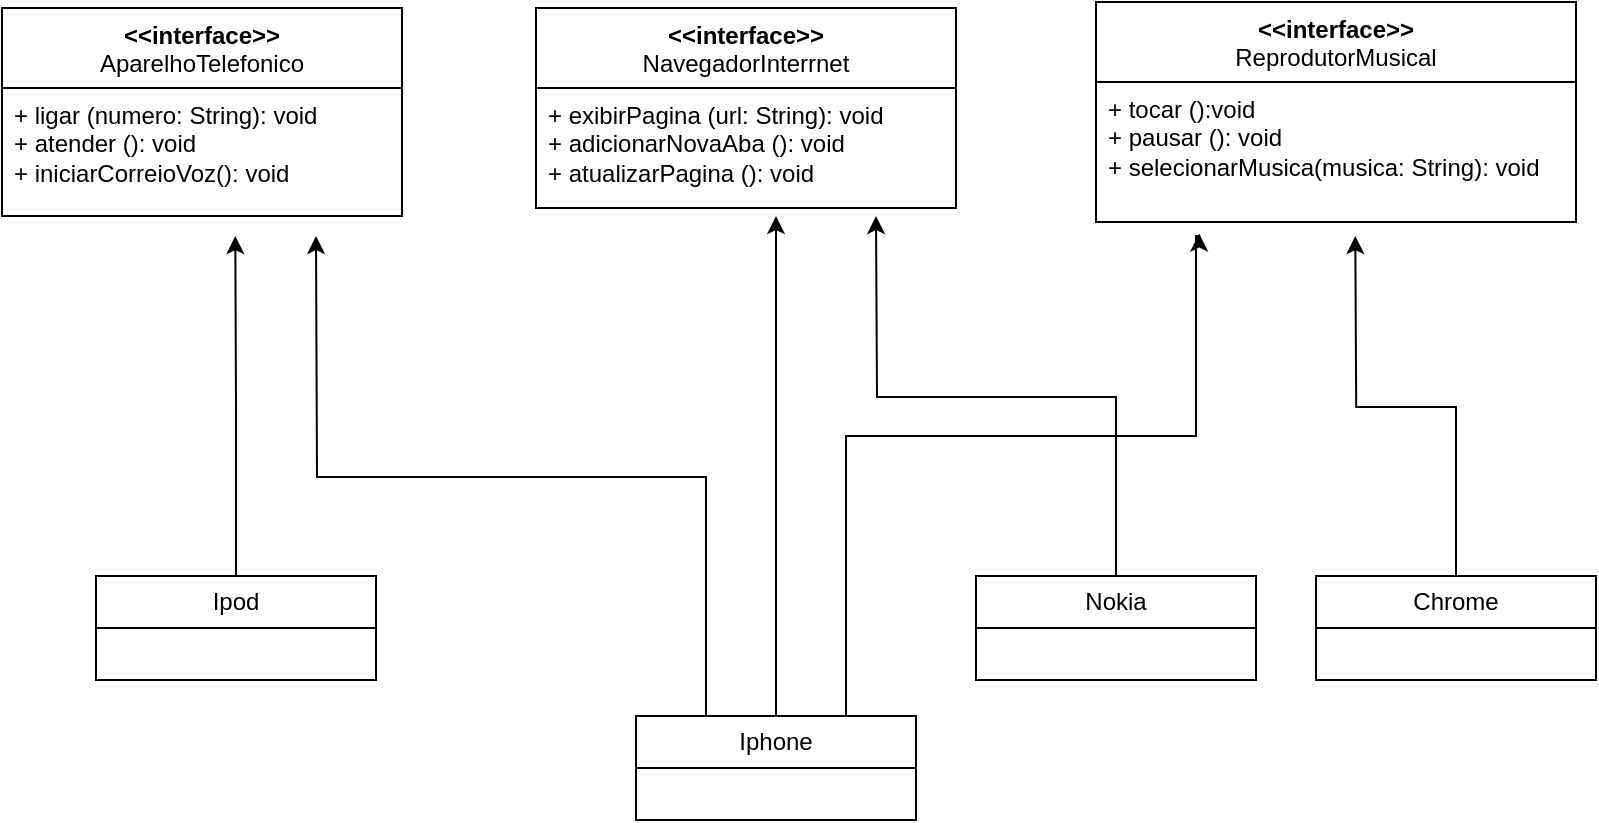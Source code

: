 <mxfile version="24.7.1" type="github">
  <diagram id="C5RBs43oDa-KdzZeNtuy" name="Page-1">
    <mxGraphModel dx="1518" dy="614" grid="1" gridSize="10" guides="1" tooltips="1" connect="1" arrows="1" fold="1" page="1" pageScale="1" pageWidth="827" pageHeight="1169" math="0" shadow="0">
      <root>
        <mxCell id="WIyWlLk6GJQsqaUBKTNV-0" />
        <mxCell id="WIyWlLk6GJQsqaUBKTNV-1" parent="WIyWlLk6GJQsqaUBKTNV-0" />
        <mxCell id="pdAf4XXUezwkvFrkvtL9-1" value="&lt;div style=&quot;&quot;&gt;&lt;span style=&quot;background-color: initial;&quot;&gt;&amp;lt;&amp;lt;interface&amp;gt;&amp;gt;&lt;/span&gt;&lt;/div&gt;&lt;div style=&quot;&quot;&gt;&lt;span style=&quot;font-weight: 400;&quot;&gt;AparelhoTelefonico&lt;/span&gt;&lt;/div&gt;" style="swimlane;fontStyle=1;align=center;verticalAlign=top;childLayout=stackLayout;horizontal=1;startSize=40;horizontalStack=0;resizeParent=1;resizeParentMax=0;resizeLast=0;collapsible=1;marginBottom=0;whiteSpace=wrap;html=1;" vertex="1" parent="WIyWlLk6GJQsqaUBKTNV-1">
          <mxGeometry x="3" y="156" width="200" height="104" as="geometry">
            <mxRectangle x="290" y="140" width="110" height="40" as="alternateBounds" />
          </mxGeometry>
        </mxCell>
        <mxCell id="pdAf4XXUezwkvFrkvtL9-2" value="+ ligar (numero: String): void&lt;div&gt;+ atender (): void&lt;br&gt;+ iniciarCorreioVoz(): void&lt;/div&gt;" style="text;strokeColor=none;fillColor=none;align=left;verticalAlign=top;spacingLeft=4;spacingRight=4;overflow=hidden;rotatable=0;points=[[0,0.5],[1,0.5]];portConstraint=eastwest;whiteSpace=wrap;html=1;" vertex="1" parent="pdAf4XXUezwkvFrkvtL9-1">
          <mxGeometry y="40" width="200" height="64" as="geometry" />
        </mxCell>
        <mxCell id="pdAf4XXUezwkvFrkvtL9-5" value="&amp;lt;&amp;lt;interface&amp;gt;&amp;gt;&lt;br&gt;&lt;span style=&quot;font-weight: 400;&quot;&gt;ReprodutorMusical&lt;/span&gt;" style="swimlane;fontStyle=1;align=center;verticalAlign=top;childLayout=stackLayout;horizontal=1;startSize=40;horizontalStack=0;resizeParent=1;resizeParentMax=0;resizeLast=0;collapsible=1;marginBottom=0;whiteSpace=wrap;html=1;" vertex="1" parent="WIyWlLk6GJQsqaUBKTNV-1">
          <mxGeometry x="550" y="153" width="240" height="110" as="geometry" />
        </mxCell>
        <mxCell id="pdAf4XXUezwkvFrkvtL9-6" value="+ tocar ():void&lt;br&gt;+ pausar (): void&lt;br&gt;+ selecionarMusica(musica: String): void" style="text;strokeColor=none;fillColor=none;align=left;verticalAlign=top;spacingLeft=4;spacingRight=4;overflow=hidden;rotatable=0;points=[[0,0.5],[1,0.5]];portConstraint=eastwest;whiteSpace=wrap;html=1;" vertex="1" parent="pdAf4XXUezwkvFrkvtL9-5">
          <mxGeometry y="40" width="240" height="70" as="geometry" />
        </mxCell>
        <mxCell id="pdAf4XXUezwkvFrkvtL9-10" value="&amp;lt;&amp;lt;interface&amp;gt;&amp;gt;&lt;br&gt;&lt;span style=&quot;font-weight: normal;&quot;&gt;NavegadorInterrnet&lt;/span&gt;" style="swimlane;fontStyle=1;align=center;verticalAlign=top;childLayout=stackLayout;horizontal=1;startSize=40;horizontalStack=0;resizeParent=1;resizeParentMax=0;resizeLast=0;collapsible=1;marginBottom=0;whiteSpace=wrap;html=1;" vertex="1" parent="WIyWlLk6GJQsqaUBKTNV-1">
          <mxGeometry x="270" y="156" width="210" height="100" as="geometry" />
        </mxCell>
        <mxCell id="pdAf4XXUezwkvFrkvtL9-11" value="+ exibirPagina (url: String): void&lt;br&gt;+ adicionarNovaAba (): void&lt;br&gt;+ atualizarPagina (): void" style="text;strokeColor=none;fillColor=none;align=left;verticalAlign=top;spacingLeft=4;spacingRight=4;overflow=hidden;rotatable=0;points=[[0,0.5],[1,0.5]];portConstraint=eastwest;whiteSpace=wrap;html=1;" vertex="1" parent="pdAf4XXUezwkvFrkvtL9-10">
          <mxGeometry y="40" width="210" height="60" as="geometry" />
        </mxCell>
        <mxCell id="pdAf4XXUezwkvFrkvtL9-21" style="edgeStyle=orthogonalEdgeStyle;rounded=0;orthogonalLoop=1;jettySize=auto;html=1;exitX=0.5;exitY=0;exitDx=0;exitDy=0;" edge="1" parent="WIyWlLk6GJQsqaUBKTNV-1" source="pdAf4XXUezwkvFrkvtL9-14">
          <mxGeometry relative="1" as="geometry">
            <mxPoint x="390" y="260" as="targetPoint" />
          </mxGeometry>
        </mxCell>
        <mxCell id="pdAf4XXUezwkvFrkvtL9-26" style="edgeStyle=orthogonalEdgeStyle;rounded=0;orthogonalLoop=1;jettySize=auto;html=1;exitX=0.25;exitY=0;exitDx=0;exitDy=0;" edge="1" parent="WIyWlLk6GJQsqaUBKTNV-1" source="pdAf4XXUezwkvFrkvtL9-14">
          <mxGeometry relative="1" as="geometry">
            <mxPoint x="160" y="270" as="targetPoint" />
          </mxGeometry>
        </mxCell>
        <mxCell id="pdAf4XXUezwkvFrkvtL9-14" value="Iphone" style="swimlane;fontStyle=0;childLayout=stackLayout;horizontal=1;startSize=26;fillColor=none;horizontalStack=0;resizeParent=1;resizeParentMax=0;resizeLast=0;collapsible=1;marginBottom=0;whiteSpace=wrap;html=1;" vertex="1" parent="WIyWlLk6GJQsqaUBKTNV-1">
          <mxGeometry x="320" y="510" width="140" height="52" as="geometry" />
        </mxCell>
        <mxCell id="pdAf4XXUezwkvFrkvtL9-23" style="edgeStyle=orthogonalEdgeStyle;rounded=0;orthogonalLoop=1;jettySize=auto;html=1;exitX=0.5;exitY=0;exitDx=0;exitDy=0;" edge="1" parent="WIyWlLk6GJQsqaUBKTNV-1" source="pdAf4XXUezwkvFrkvtL9-18">
          <mxGeometry relative="1" as="geometry">
            <mxPoint x="679.647" y="270" as="targetPoint" />
          </mxGeometry>
        </mxCell>
        <mxCell id="pdAf4XXUezwkvFrkvtL9-18" value="Chrome" style="swimlane;fontStyle=0;childLayout=stackLayout;horizontal=1;startSize=26;fillColor=none;horizontalStack=0;resizeParent=1;resizeParentMax=0;resizeLast=0;collapsible=1;marginBottom=0;whiteSpace=wrap;html=1;" vertex="1" parent="WIyWlLk6GJQsqaUBKTNV-1">
          <mxGeometry x="660" y="440" width="140" height="52" as="geometry" />
        </mxCell>
        <mxCell id="pdAf4XXUezwkvFrkvtL9-24" style="edgeStyle=orthogonalEdgeStyle;rounded=0;orthogonalLoop=1;jettySize=auto;html=1;exitX=0.5;exitY=0;exitDx=0;exitDy=0;" edge="1" parent="WIyWlLk6GJQsqaUBKTNV-1" source="pdAf4XXUezwkvFrkvtL9-19">
          <mxGeometry relative="1" as="geometry">
            <mxPoint x="119.647" y="270" as="targetPoint" />
          </mxGeometry>
        </mxCell>
        <mxCell id="pdAf4XXUezwkvFrkvtL9-19" value="Ipod" style="swimlane;fontStyle=0;childLayout=stackLayout;horizontal=1;startSize=26;fillColor=none;horizontalStack=0;resizeParent=1;resizeParentMax=0;resizeLast=0;collapsible=1;marginBottom=0;whiteSpace=wrap;html=1;" vertex="1" parent="WIyWlLk6GJQsqaUBKTNV-1">
          <mxGeometry x="50" y="440" width="140" height="52" as="geometry" />
        </mxCell>
        <mxCell id="pdAf4XXUezwkvFrkvtL9-22" style="edgeStyle=orthogonalEdgeStyle;rounded=0;orthogonalLoop=1;jettySize=auto;html=1;exitX=0.5;exitY=0;exitDx=0;exitDy=0;" edge="1" parent="WIyWlLk6GJQsqaUBKTNV-1" source="pdAf4XXUezwkvFrkvtL9-20">
          <mxGeometry relative="1" as="geometry">
            <mxPoint x="440" y="260" as="targetPoint" />
          </mxGeometry>
        </mxCell>
        <mxCell id="pdAf4XXUezwkvFrkvtL9-20" value="Nokia" style="swimlane;fontStyle=0;childLayout=stackLayout;horizontal=1;startSize=26;fillColor=none;horizontalStack=0;resizeParent=1;resizeParentMax=0;resizeLast=0;collapsible=1;marginBottom=0;whiteSpace=wrap;html=1;" vertex="1" parent="WIyWlLk6GJQsqaUBKTNV-1">
          <mxGeometry x="490" y="440" width="140" height="52" as="geometry" />
        </mxCell>
        <mxCell id="pdAf4XXUezwkvFrkvtL9-25" style="edgeStyle=orthogonalEdgeStyle;rounded=0;orthogonalLoop=1;jettySize=auto;html=1;exitX=0.75;exitY=0;exitDx=0;exitDy=0;entryX=0.215;entryY=1.083;entryDx=0;entryDy=0;entryPerimeter=0;" edge="1" parent="WIyWlLk6GJQsqaUBKTNV-1" source="pdAf4XXUezwkvFrkvtL9-14" target="pdAf4XXUezwkvFrkvtL9-6">
          <mxGeometry relative="1" as="geometry">
            <Array as="points">
              <mxPoint x="425" y="370" />
              <mxPoint x="600" y="370" />
              <mxPoint x="600" y="270" />
              <mxPoint x="602" y="270" />
            </Array>
          </mxGeometry>
        </mxCell>
      </root>
    </mxGraphModel>
  </diagram>
</mxfile>

